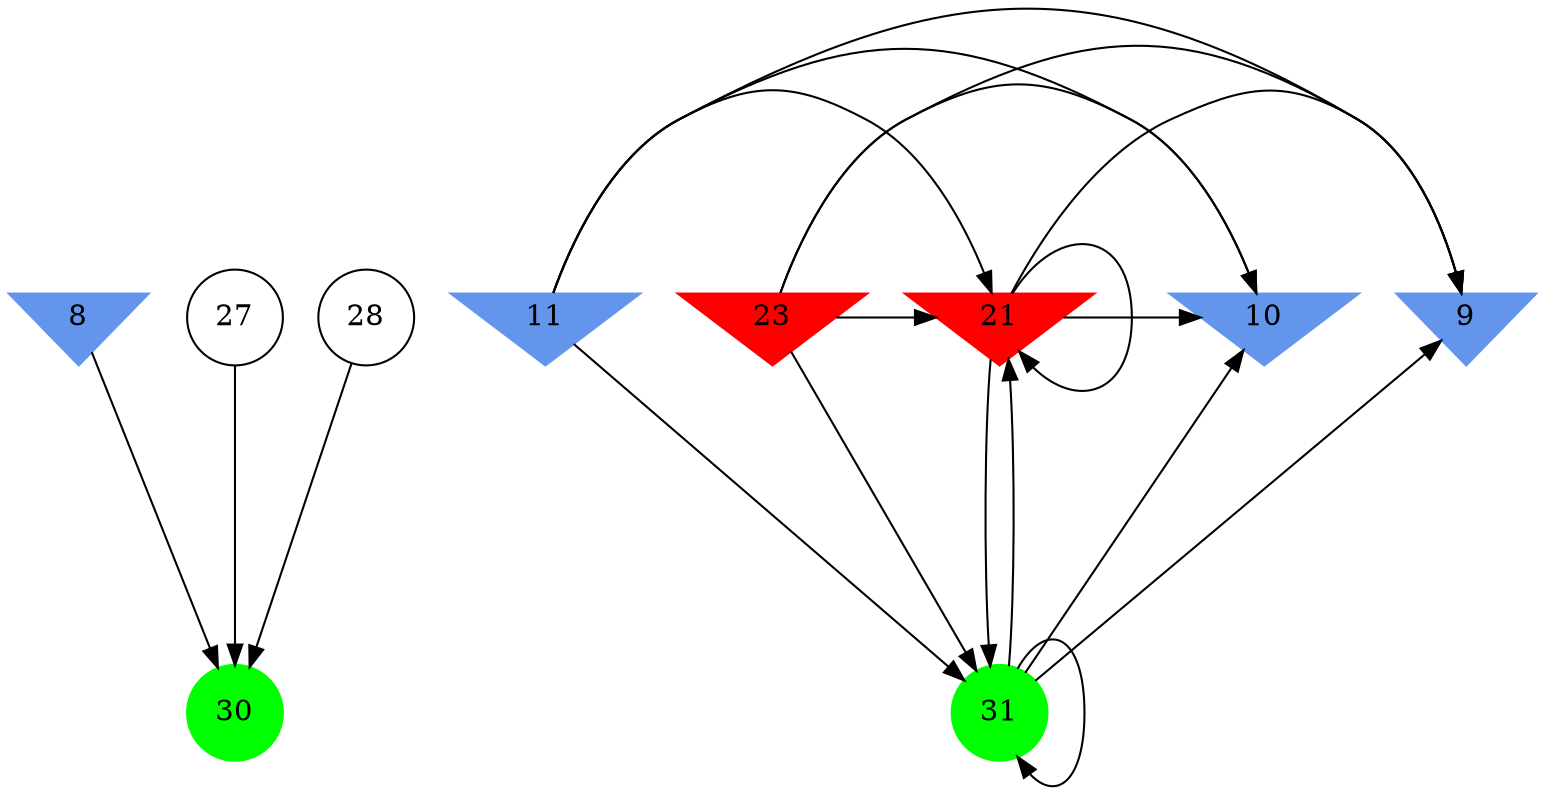 digraph brain {
	ranksep=2.0;
	8 [shape=invtriangle,style=filled,color=cornflowerblue];
	9 [shape=invtriangle,style=filled,color=cornflowerblue];
	10 [shape=invtriangle,style=filled,color=cornflowerblue];
	11 [shape=invtriangle,style=filled,color=cornflowerblue];
	21 [shape=invtriangle,style=filled,color=red];
	23 [shape=invtriangle,style=filled,color=red];
	27 [shape=circle,color=black];
	28 [shape=circle,color=black];
	30 [shape=circle,style=filled,color=green];
	31 [shape=circle,style=filled,color=green];
	23	->	9;
	23	->	31;
	23	->	10;
	23	->	21;
	11	->	9;
	11	->	31;
	11	->	10;
	11	->	21;
	31	->	9;
	31	->	31;
	31	->	10;
	31	->	21;
	21	->	9;
	21	->	31;
	21	->	10;
	21	->	21;
	28	->	30;
	27	->	30;
	8	->	30;
	{ rank=same; 8; 9; 10; 11; 21; 23; }
	{ rank=same; 27; 28; }
	{ rank=same; 30; 31; }
}
